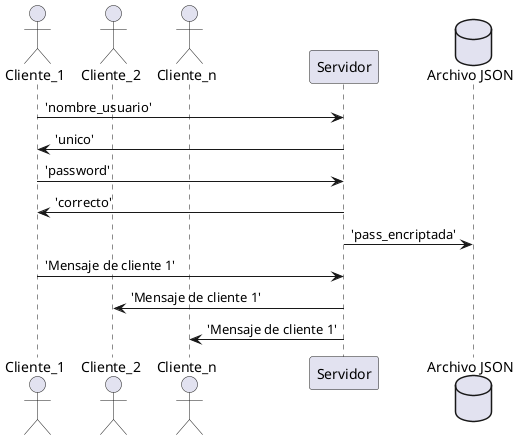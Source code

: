 @startuml "Diagrama de secuencia"

actor Cliente_1
actor Cliente_2
actor Cliente_n
participant Servidor
database "Archivo JSON" as JSON

Cliente_1 -> Servidor: 'nombre_usuario'
Servidor -> Cliente_1: 'unico'
Cliente_1 -> Servidor: 'password'
Servidor -> Cliente_1: 'correcto'
Servidor -> JSON: 'pass_encriptada'
Cliente_1 -> Servidor: 'Mensaje de cliente 1'
Servidor -> Cliente_2: 'Mensaje de cliente 1'
Servidor -> Cliente_n: 'Mensaje de cliente 1'

@enduml
